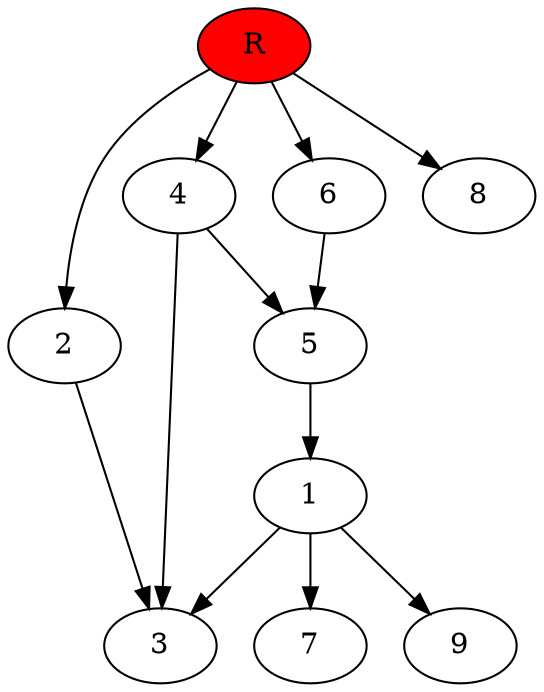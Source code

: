digraph prb33117 {
	1
	2
	3
	4
	5
	6
	7
	8
	R [fillcolor="#ff0000" style=filled]
	1 -> 3
	1 -> 7
	1 -> 9
	2 -> 3
	4 -> 3
	4 -> 5
	5 -> 1
	6 -> 5
	R -> 2
	R -> 4
	R -> 6
	R -> 8
}
